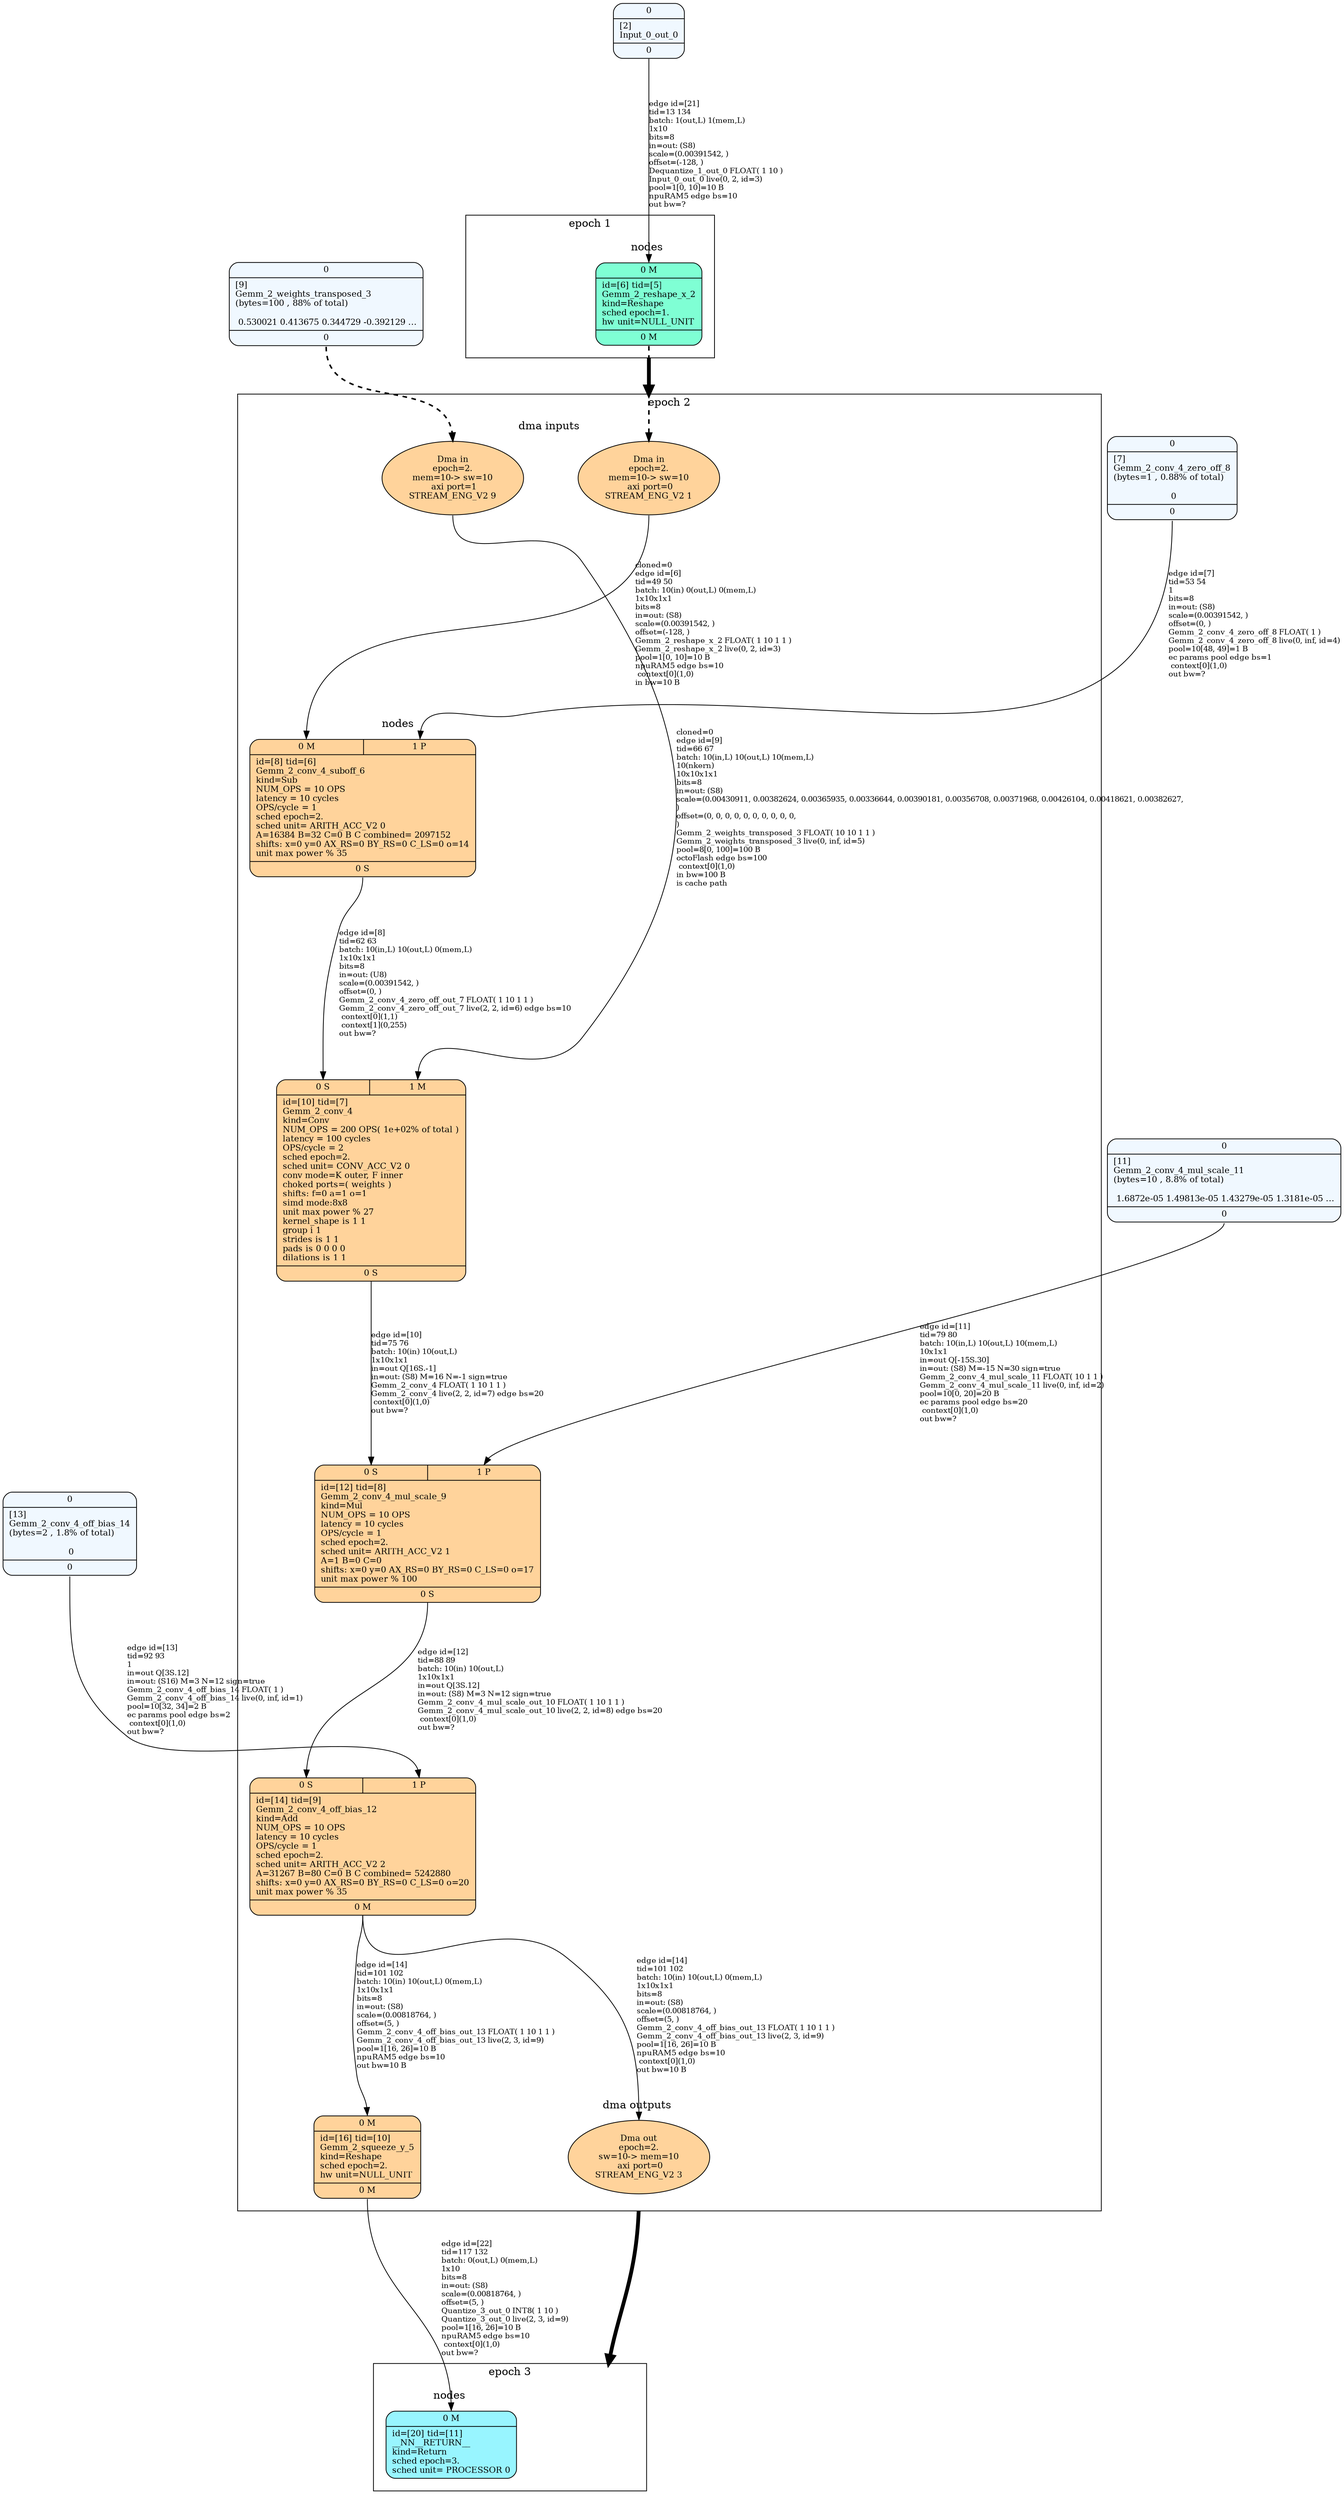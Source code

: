digraph G {
graph [ fontsize=11 ];
node [ fontsize=11 ];
edge [ fontsize=10 ];
rankdir=BU
ranksep=1.5
nodesep=1
splines=spline
compound=true
Graphinfo [ label="" shape=plaintext, style=rounded, color=black, fontname="Arial-Bold" ];
subgraph cluster_1 { label="epoch 1"; fontsize=14; 
subgraph cluster_1_nodes { label="nodes "; peripheries=0;
Gemm_2_reshape_x_2 ;  }

subgraph cluster_dma_1_in { label=""; peripheries=0;
dummy_1[ style=invis ];  };
 }
subgraph cluster_2 { label="epoch 2"; fontsize=14; 
subgraph cluster_2_nodes { label="nodes "; peripheries=0;
Gemm_2_conv_4_suboff_6 ; Gemm_2_conv_4 ; Gemm_2_conv_4_mul_scale_9 ; Gemm_2_conv_4_off_bias_12 ; Gemm_2_squeeze_y_5 ;  }

subgraph cluster_dma_2_in { label="dma inputs "; peripheries=0;
dma_1i2 ; dma_9i2 ;  };

subgraph cluster_dma_2_out { label="dma outputs "; peripheries=0;
dma_3i2 ;  }
 }
Gemm_2_reshape_x_2:s -> dma_1i2:n [ltail="cluster_1" lhead=cluster_2 strength=1000 penwidth=5];
subgraph cluster_3 { label="epoch 3"; fontsize=14; 
subgraph cluster_3_nodes { label="nodes "; peripheries=0;
__NN__RETURN__ ;  }

subgraph cluster_dma_3_in { label=""; peripheries=0;
dummy_3[ style=invis ];  };
 }
dma_3i2:s -> dummy_3:n [ltail="cluster_2" lhead=cluster_3 strength=1000 penwidth=5];
Gemm_2_conv_4_off_bias_14 [ label="{ { <i0> 0} |  [13]\lGemm_2_conv_4_off_bias_14\l(bytes=2 , 1.8% of total)\l\l 0 | { <o0> 0} }", shape=record, fillcolor="aliceblue", style="rounded,filled"  ] ;
Input_0_out_0 [ label="{ { <i0> 0} |  [2]\lInput_0_out_0 | { <o0> 0} }", shape=record, fillcolor="aliceblue", style="rounded,filled"  ] ;
Gemm_2_weights_transposed_3 [ label="{ { <i0> 0} |  [9]\lGemm_2_weights_transposed_3\l(bytes=100 , 88% of total)\l\l 0.530021 0.413675 0.344729 -0.392129 ... | { <o0> 0} }", shape=record, fillcolor="aliceblue", style="rounded,filled"  ] ;
Gemm_2_conv_4_mul_scale_11 [ label="{ { <i0> 0} |  [11]\lGemm_2_conv_4_mul_scale_11\l(bytes=10 , 8.8% of total)\l\l 1.6872e-05 1.49813e-05 1.43279e-05 1.3181e-05 ... | { <o0> 0} }", shape=record, fillcolor="aliceblue", style="rounded,filled"  ] ;
Gemm_2_conv_4_zero_off_8 [ label="{ { <i0> 0} |  [7]\lGemm_2_conv_4_zero_off_8\l(bytes=1 , 0.88% of total)\l\l 0 | { <o0> 0} }", shape=record, fillcolor="aliceblue", style="rounded,filled"  ] ;
Gemm_2_reshape_x_2 [ label="{ { < i0>  0 M } | id=[6] tid=[5]\lGemm_2_reshape_x_2\lkind=Reshape\lsched epoch=1.\lhw unit=NULL_UNIT\l | { < o0>  0 M } }", shape=record, fillcolor="aquamarine", style="rounded,filled"  ] ;
dma_1i2 [ label="Dma in\nepoch=2.\nmem=10-> sw=10
 axi port=0\nSTREAM_ENG_V2 1", shape=ellipse, width=0.1, fillcolor="burlywood1", style="rounded,filled"  ]
Gemm_2_conv_4_suboff_6 [ label="{ { < i0>  0 M  | < i1>  1 P } | id=[8] tid=[6]\lGemm_2_conv_4_suboff_6\lkind=Sub\lNUM_OPS = 10 OPS\llatency = 10 cycles\lOPS/cycle = 1\lsched epoch=2.\lsched unit= ARITH_ACC_V2 0\lA=16384 B=32 C=0 B C combined= 2097152\lshifts: x=0 y=0 AX_RS=0 BY_RS=0 C_LS=0 o=14\lunit max power % 35\l | { < o0>  0 S } }", shape=record, fillcolor="burlywood1", style="rounded,filled"  ] ;
dma_9i2 [ label="Dma in\nepoch=2.\nmem=10-> sw=10
 axi port=1\nSTREAM_ENG_V2 9", shape=ellipse, width=0.1, fillcolor="burlywood1", style="rounded,filled"  ]
Gemm_2_conv_4 [ label="{ { < i0>  0 S  | < i1>  1 M } | id=[10] tid=[7]\lGemm_2_conv_4\lkind=Conv\lNUM_OPS = 200 OPS( 1e+02% of total )\llatency = 100 cycles\lOPS/cycle = 2\lsched epoch=2.\lsched unit= CONV_ACC_V2 0\lconv mode=K outer, F inner\lchoked ports=( weights  )\lshifts: f=0 a=1 o=1\lsimd mode:8x8\lunit max power % 27\lkernel_shape is 1 1\lgroup i 1\lstrides is 1 1\lpads is 0 0 0 0\ldilations is 1 1\l | { < o0>  0 S } }", shape=record, fillcolor="burlywood1", style="rounded,filled"  ] ;
Gemm_2_conv_4_mul_scale_9 [ label="{ { < i0>  0 S  | < i1>  1 P } | id=[12] tid=[8]\lGemm_2_conv_4_mul_scale_9\lkind=Mul\lNUM_OPS = 10 OPS\llatency = 10 cycles\lOPS/cycle = 1\lsched epoch=2.\lsched unit= ARITH_ACC_V2 1\lA=1 B=0 C=0\lshifts: x=0 y=0 AX_RS=0 BY_RS=0 C_LS=0 o=17\lunit max power % 100\l | { < o0>  0 S } }", shape=record, fillcolor="burlywood1", style="rounded,filled"  ] ;
dma_3i2 [ label="Dma out\nepoch=2.\nsw=10-> mem=10
 axi port=0\nSTREAM_ENG_V2 3", shape=ellipse, width=0.1, fillcolor="burlywood1", style="rounded,filled"  ]
Gemm_2_conv_4_off_bias_12:o0:s->dma_3i2:n [ label="edge id=[14]\ltid=101 102\lbatch: 10(in) 10(out,L) 0(mem,L) \l1x10x1x1\lbits=8\lin=out: (S8)\lscale=(0.00818764, )\loffset=(5, )\lGemm_2_conv_4_off_bias_out_13 FLOAT( 1 10 1 1 )\lGemm_2_conv_4_off_bias_out_13 live(2, 3, id=9)\lpool=1[16, 26]=10 B\lnpuRAM5 edge bs=10\l context[0](1,0)\lout bw=10 B\l" ]; 
Gemm_2_conv_4_off_bias_12 [ label="{ { < i0>  0 S  | < i1>  1 P } | id=[14] tid=[9]\lGemm_2_conv_4_off_bias_12\lkind=Add\lNUM_OPS = 10 OPS\llatency = 10 cycles\lOPS/cycle = 1\lsched epoch=2.\lsched unit= ARITH_ACC_V2 2\lA=31267 B=80 C=0 B C combined= 5242880\lshifts: x=0 y=0 AX_RS=0 BY_RS=0 C_LS=0 o=20\lunit max power % 35\l | { < o0>  0 M } }", shape=record, fillcolor="burlywood1", style="rounded,filled"  ] ;
Gemm_2_squeeze_y_5 [ label="{ { < i0>  0 M } | id=[16] tid=[10]\lGemm_2_squeeze_y_5\lkind=Reshape\lsched epoch=2.\lhw unit=NULL_UNIT\l | { < o0>  0 M } }", shape=record, fillcolor="burlywood1", style="rounded,filled"  ] ;
__NN__RETURN__ [ label="{ { < i0>  0 M } | id=[20] tid=[11]\l__NN__RETURN__\lkind=Return\lsched epoch=3.\lsched unit= PROCESSOR 0\l}", shape=record, fillcolor="cadetblue1", style="rounded,filled"  ] ;
Gemm_2_reshape_x_2:o0:s->dma_1i2:n [ penwidth=2, style=dashed  ]; 
dma_1i2:s->Gemm_2_conv_4_suboff_6:i0:n [ label="cloned=0\ledge id=[6]\ltid=49 50\lbatch: 10(in) 0(out,L) 0(mem,L) \l1x10x1x1\lbits=8\lin=out: (S8)\lscale=(0.00391542, )\loffset=(-128, )\lGemm_2_reshape_x_2 FLOAT( 1 10 1 1 )\lGemm_2_reshape_x_2 live(0, 2, id=3)\lpool=1[0, 10]=10 B\lnpuRAM5 edge bs=10\l context[0](1,0)\lin bw=10 B\l"   ]; 
Gemm_2_conv_4_zero_off_8:o0:s->Gemm_2_conv_4_suboff_6:i1:n [ label="edge id=[7]\ltid=53 54\l1\lbits=8\lin=out: (S8)\lscale=(0.00391542, )\loffset=(0, )\lGemm_2_conv_4_zero_off_8 FLOAT( 1 )\lGemm_2_conv_4_zero_off_8 live(0, inf, id=4)\lpool=10[48, 49]=1 B\lec params pool edge bs=1\l context[0](1,0)\lout bw=?\l" ]; 
Gemm_2_conv_4_suboff_6:o0:s->Gemm_2_conv_4:i0:n [ label="edge id=[8]\ltid=62 63\lbatch: 10(in,L) 10(out,L) 0(mem,L) \l1x10x1x1\lbits=8\lin=out: (U8)\lscale=(0.00391542, )\loffset=(0, )\lGemm_2_conv_4_zero_off_out_7 FLOAT( 1 10 1 1 )\lGemm_2_conv_4_zero_off_out_7 live(2, 2, id=6) edge bs=10\l context[0](1,1)\l context[1](0,255)\lout bw=?\l" ]; 
Gemm_2_weights_transposed_3:o0:s->dma_9i2:n [ penwidth=2, style=dashed  ]; 
dma_9i2:s->Gemm_2_conv_4:i1:n [ label="cloned=0\ledge id=[9]\ltid=66 67\lbatch: 10(in,L) 10(out,L) 10(mem,L) \l10(nkern) \l10x10x1x1\lbits=8\lin=out: (S8)\lscale=(0.00430911, 0.00382624, 0.00365935, 0.00336644, 0.00390181, 0.00356708, 0.00371968, 0.00426104, 0.00418621, 0.00382627, \l)\loffset=(0, 0, 0, 0, 0, 0, 0, 0, 0, 0, \l)\lGemm_2_weights_transposed_3 FLOAT( 10 10 1 1 )\lGemm_2_weights_transposed_3 live(0, inf, id=5)\lpool=8[0, 100]=100 B\loctoFlash edge bs=100\l context[0](1,0)\lin bw=100 B\lis cache path\l"   ]; 
Gemm_2_conv_4:o0:s->Gemm_2_conv_4_mul_scale_9:i0:n [ label="edge id=[10]\ltid=75 76\lbatch: 10(in) 10(out,L) \l1x10x1x1\lin=out Q[16S.-1]\lin=out: (S8) M=16 N=-1 sign=true\lGemm_2_conv_4 FLOAT( 1 10 1 1 )\lGemm_2_conv_4 live(2, 2, id=7) edge bs=20\l context[0](1,0)\lout bw=?\l" ]; 
Gemm_2_conv_4_mul_scale_11:o0:s->Gemm_2_conv_4_mul_scale_9:i1:n [ label="edge id=[11]\ltid=79 80\lbatch: 10(in,L) 10(out,L) 10(mem,L) \l10x1x1\lin=out Q[-15S.30]\lin=out: (S8) M=-15 N=30 sign=true\lGemm_2_conv_4_mul_scale_11 FLOAT( 10 1 1 )\lGemm_2_conv_4_mul_scale_11 live(0, inf, id=2)\lpool=10[0, 20]=20 B\lec params pool edge bs=20\l context[0](1,0)\lout bw=?\l" ]; 
Gemm_2_conv_4_mul_scale_9:o0:s->Gemm_2_conv_4_off_bias_12:i0:n [ label="edge id=[12]\ltid=88 89\lbatch: 10(in) 10(out,L) \l1x10x1x1\lin=out Q[3S.12]\lin=out: (S8) M=3 N=12 sign=true\lGemm_2_conv_4_mul_scale_out_10 FLOAT( 1 10 1 1 )\lGemm_2_conv_4_mul_scale_out_10 live(2, 2, id=8) edge bs=20\l context[0](1,0)\lout bw=?\l" ]; 
Gemm_2_conv_4_off_bias_14:o0:s->Gemm_2_conv_4_off_bias_12:i1:n [ label="edge id=[13]\ltid=92 93\l1\lin=out Q[3S.12]\lin=out: (S16) M=3 N=12 sign=true\lGemm_2_conv_4_off_bias_14 FLOAT( 1 )\lGemm_2_conv_4_off_bias_14 live(0, inf, id=1)\lpool=10[32, 34]=2 B\lec params pool edge bs=2\l context[0](1,0)\lout bw=?\l" ]; 
Gemm_2_conv_4_off_bias_12:o0:s->Gemm_2_squeeze_y_5:i0:n [ label="edge id=[14]\ltid=101 102\lbatch: 10(in) 10(out,L) 0(mem,L) \l1x10x1x1\lbits=8\lin=out: (S8)\lscale=(0.00818764, )\loffset=(5, )\lGemm_2_conv_4_off_bias_out_13 FLOAT( 1 10 1 1 )\lGemm_2_conv_4_off_bias_out_13 live(2, 3, id=9)\lpool=1[16, 26]=10 B\lnpuRAM5 edge bs=10\lout bw=10 B\l" ]; 
Input_0_out_0:o0:s->Gemm_2_reshape_x_2:i0:n [ label="edge id=[21]\ltid=13 134\lbatch: 1(out,L) 1(mem,L) \l1x10\lbits=8\lin=out: (S8)\lscale=(0.00391542, )\loffset=(-128, )\lDequantize_1_out_0 FLOAT( 1 10 )\lInput_0_out_0 live(0, 2, id=3)\lpool=1[0, 10]=10 B\lnpuRAM5 edge bs=10\lout bw=?\l" ]; 
Gemm_2_squeeze_y_5:o0:s->__NN__RETURN__:i0:n [ label="edge id=[22]\ltid=117 132\lbatch: 0(out,L) 0(mem,L) \l1x10\lbits=8\lin=out: (S8)\lscale=(0.00818764, )\loffset=(5, )\lQuantize_3_out_0 INT8( 1 10 )\lQuantize_3_out_0 live(2, 3, id=9)\lpool=1[16, 26]=10 B\lnpuRAM5 edge bs=10\l context[0](1,0)\lout bw=?\l" ]; 
}
